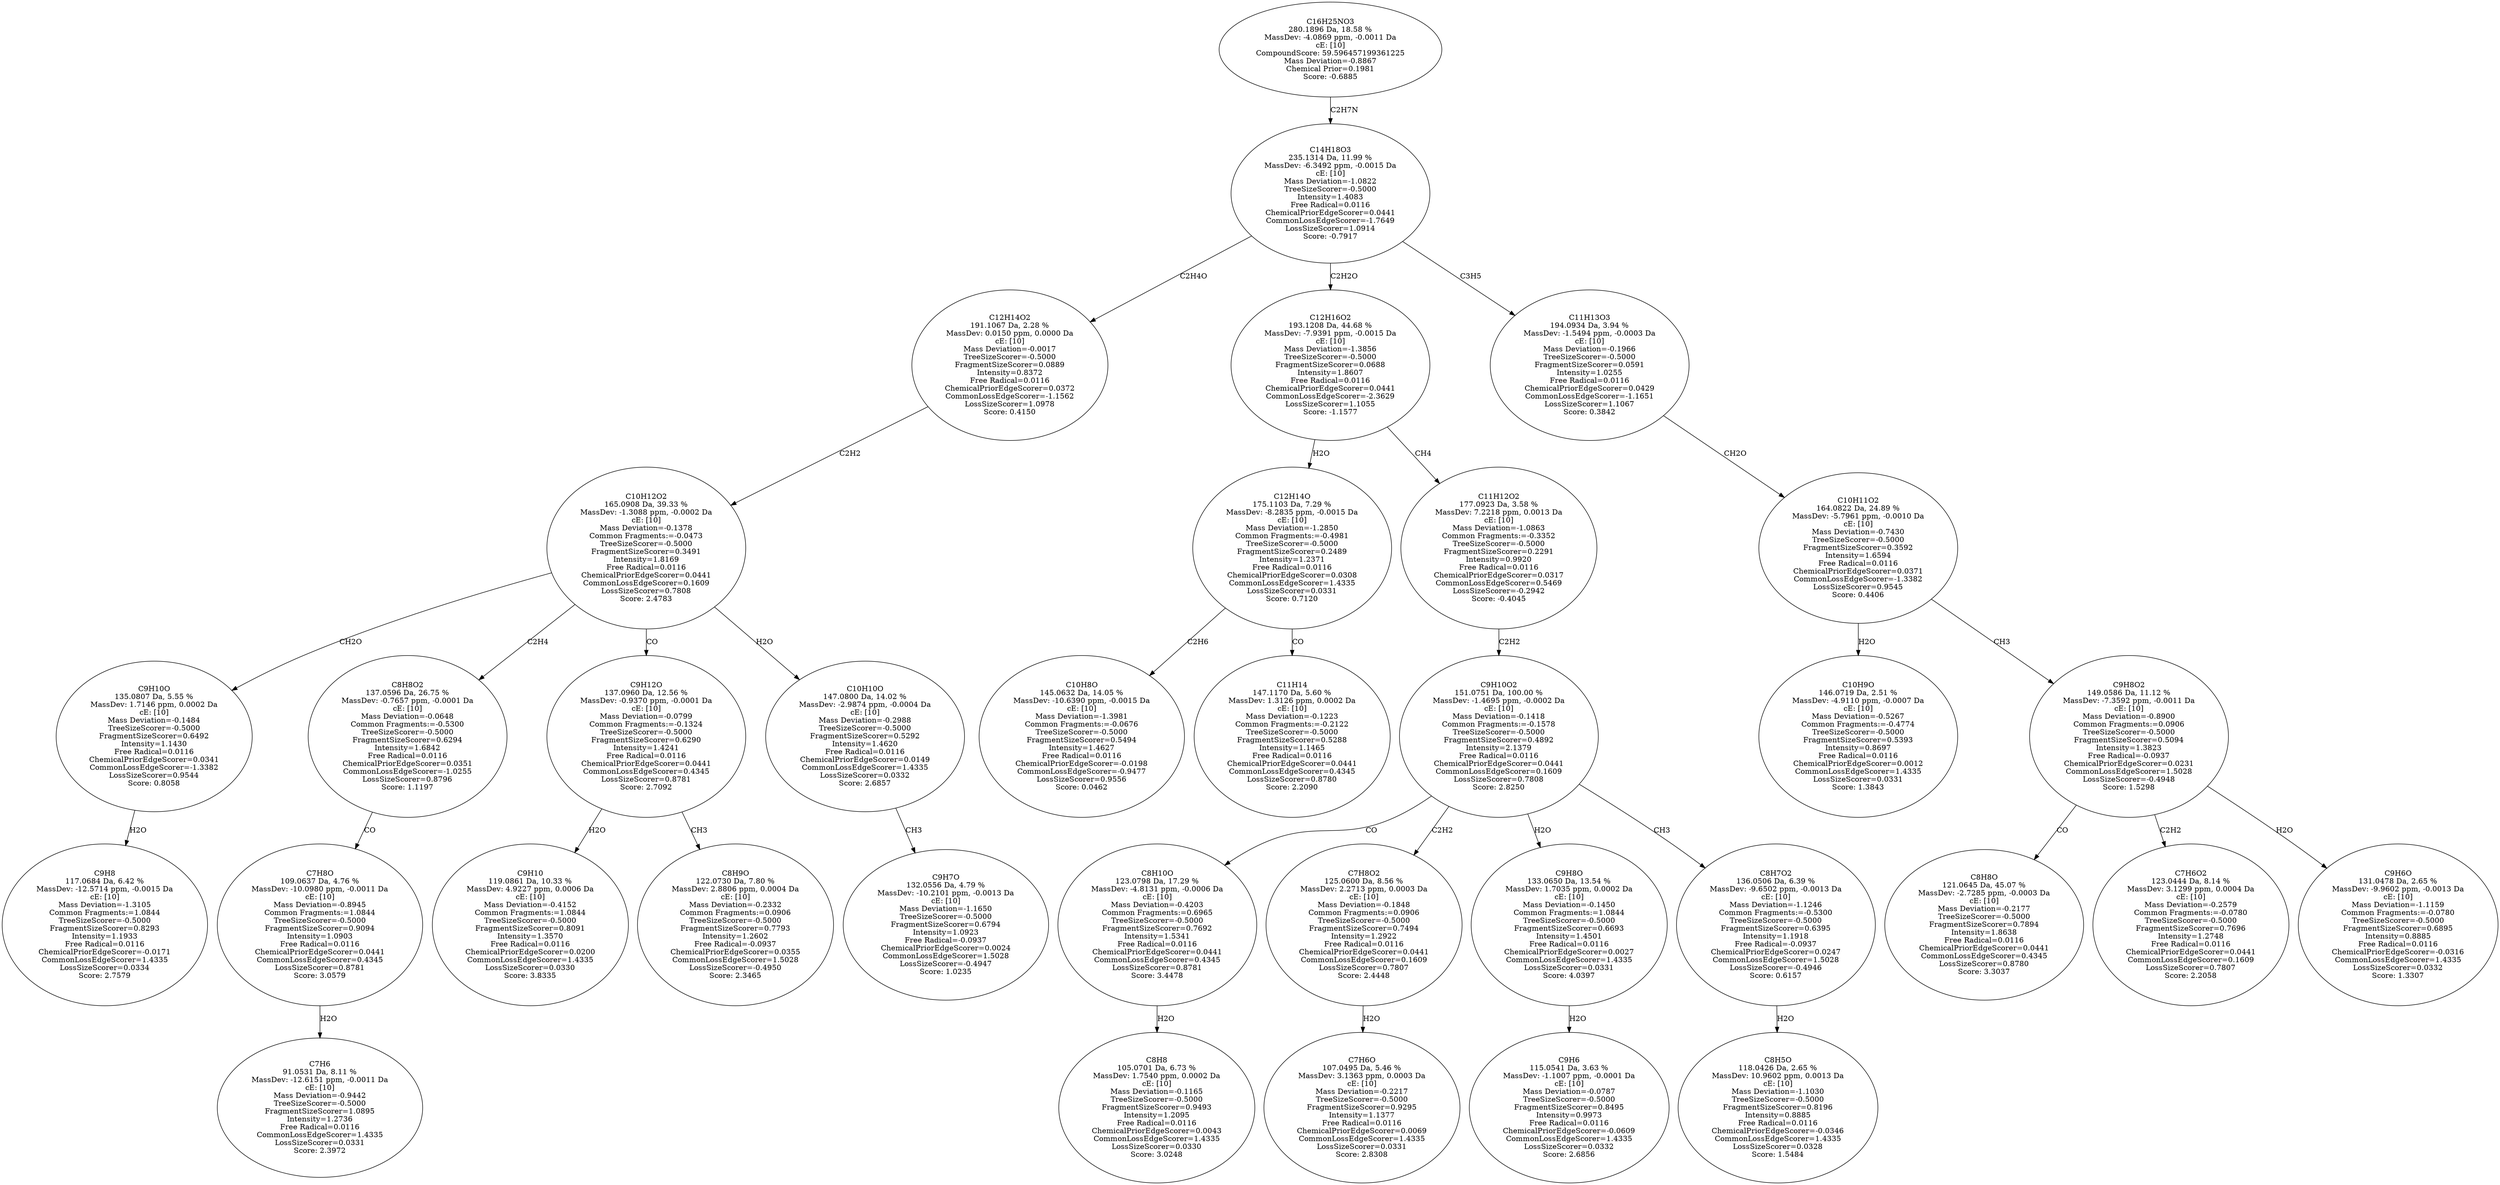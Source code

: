 strict digraph {
v1 [label="C9H8\n117.0684 Da, 6.42 %\nMassDev: -12.5714 ppm, -0.0015 Da\ncE: [10]\nMass Deviation=-1.3105\nCommon Fragments:=1.0844\nTreeSizeScorer=-0.5000\nFragmentSizeScorer=0.8293\nIntensity=1.1933\nFree Radical=0.0116\nChemicalPriorEdgeScorer=-0.0171\nCommonLossEdgeScorer=1.4335\nLossSizeScorer=0.0334\nScore: 2.7579"];
v2 [label="C9H10O\n135.0807 Da, 5.55 %\nMassDev: 1.7146 ppm, 0.0002 Da\ncE: [10]\nMass Deviation=-0.1484\nTreeSizeScorer=-0.5000\nFragmentSizeScorer=0.6492\nIntensity=1.1430\nFree Radical=0.0116\nChemicalPriorEdgeScorer=0.0341\nCommonLossEdgeScorer=-1.3382\nLossSizeScorer=0.9544\nScore: 0.8058"];
v3 [label="C7H6\n91.0531 Da, 8.11 %\nMassDev: -12.6151 ppm, -0.0011 Da\ncE: [10]\nMass Deviation=-0.9442\nTreeSizeScorer=-0.5000\nFragmentSizeScorer=1.0895\nIntensity=1.2736\nFree Radical=0.0116\nCommonLossEdgeScorer=1.4335\nLossSizeScorer=0.0331\nScore: 2.3972"];
v4 [label="C7H8O\n109.0637 Da, 4.76 %\nMassDev: -10.0980 ppm, -0.0011 Da\ncE: [10]\nMass Deviation=-0.8945\nCommon Fragments:=1.0844\nTreeSizeScorer=-0.5000\nFragmentSizeScorer=0.9094\nIntensity=1.0903\nFree Radical=0.0116\nChemicalPriorEdgeScorer=0.0441\nCommonLossEdgeScorer=0.4345\nLossSizeScorer=0.8781\nScore: 3.0579"];
v5 [label="C8H8O2\n137.0596 Da, 26.75 %\nMassDev: -0.7657 ppm, -0.0001 Da\ncE: [10]\nMass Deviation=-0.0648\nCommon Fragments:=-0.5300\nTreeSizeScorer=-0.5000\nFragmentSizeScorer=0.6294\nIntensity=1.6842\nFree Radical=0.0116\nChemicalPriorEdgeScorer=0.0351\nCommonLossEdgeScorer=-1.0255\nLossSizeScorer=0.8796\nScore: 1.1197"];
v6 [label="C9H10\n119.0861 Da, 10.33 %\nMassDev: 4.9227 ppm, 0.0006 Da\ncE: [10]\nMass Deviation=-0.4152\nCommon Fragments:=1.0844\nTreeSizeScorer=-0.5000\nFragmentSizeScorer=0.8091\nIntensity=1.3570\nFree Radical=0.0116\nChemicalPriorEdgeScorer=0.0200\nCommonLossEdgeScorer=1.4335\nLossSizeScorer=0.0330\nScore: 3.8335"];
v7 [label="C8H9O\n122.0730 Da, 7.80 %\nMassDev: 2.8806 ppm, 0.0004 Da\ncE: [10]\nMass Deviation=-0.2332\nCommon Fragments:=0.0906\nTreeSizeScorer=-0.5000\nFragmentSizeScorer=0.7793\nIntensity=1.2602\nFree Radical=-0.0937\nChemicalPriorEdgeScorer=0.0355\nCommonLossEdgeScorer=1.5028\nLossSizeScorer=-0.4950\nScore: 2.3465"];
v8 [label="C9H12O\n137.0960 Da, 12.56 %\nMassDev: -0.9370 ppm, -0.0001 Da\ncE: [10]\nMass Deviation=-0.0799\nCommon Fragments:=-0.1324\nTreeSizeScorer=-0.5000\nFragmentSizeScorer=0.6290\nIntensity=1.4241\nFree Radical=0.0116\nChemicalPriorEdgeScorer=0.0441\nCommonLossEdgeScorer=0.4345\nLossSizeScorer=0.8781\nScore: 2.7092"];
v9 [label="C9H7O\n132.0556 Da, 4.79 %\nMassDev: -10.2101 ppm, -0.0013 Da\ncE: [10]\nMass Deviation=-1.1650\nTreeSizeScorer=-0.5000\nFragmentSizeScorer=0.6794\nIntensity=1.0923\nFree Radical=-0.0937\nChemicalPriorEdgeScorer=0.0024\nCommonLossEdgeScorer=1.5028\nLossSizeScorer=-0.4947\nScore: 1.0235"];
v10 [label="C10H10O\n147.0800 Da, 14.02 %\nMassDev: -2.9874 ppm, -0.0004 Da\ncE: [10]\nMass Deviation=-0.2988\nTreeSizeScorer=-0.5000\nFragmentSizeScorer=0.5292\nIntensity=1.4620\nFree Radical=0.0116\nChemicalPriorEdgeScorer=0.0149\nCommonLossEdgeScorer=1.4335\nLossSizeScorer=0.0332\nScore: 2.6857"];
v11 [label="C10H12O2\n165.0908 Da, 39.33 %\nMassDev: -1.3088 ppm, -0.0002 Da\ncE: [10]\nMass Deviation=-0.1378\nCommon Fragments:=-0.0473\nTreeSizeScorer=-0.5000\nFragmentSizeScorer=0.3491\nIntensity=1.8169\nFree Radical=0.0116\nChemicalPriorEdgeScorer=0.0441\nCommonLossEdgeScorer=0.1609\nLossSizeScorer=0.7808\nScore: 2.4783"];
v12 [label="C12H14O2\n191.1067 Da, 2.28 %\nMassDev: 0.0150 ppm, 0.0000 Da\ncE: [10]\nMass Deviation=-0.0017\nTreeSizeScorer=-0.5000\nFragmentSizeScorer=0.0889\nIntensity=0.8372\nFree Radical=0.0116\nChemicalPriorEdgeScorer=0.0372\nCommonLossEdgeScorer=-1.1562\nLossSizeScorer=1.0978\nScore: 0.4150"];
v13 [label="C10H8O\n145.0632 Da, 14.05 %\nMassDev: -10.6390 ppm, -0.0015 Da\ncE: [10]\nMass Deviation=-1.3981\nCommon Fragments:=-0.0676\nTreeSizeScorer=-0.5000\nFragmentSizeScorer=0.5494\nIntensity=1.4627\nFree Radical=0.0116\nChemicalPriorEdgeScorer=-0.0198\nCommonLossEdgeScorer=-0.9477\nLossSizeScorer=0.9556\nScore: 0.0462"];
v14 [label="C11H14\n147.1170 Da, 5.60 %\nMassDev: 1.3126 ppm, 0.0002 Da\ncE: [10]\nMass Deviation=-0.1223\nCommon Fragments:=-0.2122\nTreeSizeScorer=-0.5000\nFragmentSizeScorer=0.5288\nIntensity=1.1465\nFree Radical=0.0116\nChemicalPriorEdgeScorer=0.0441\nCommonLossEdgeScorer=0.4345\nLossSizeScorer=0.8780\nScore: 2.2090"];
v15 [label="C12H14O\n175.1103 Da, 7.29 %\nMassDev: -8.2835 ppm, -0.0015 Da\ncE: [10]\nMass Deviation=-1.2850\nCommon Fragments:=-0.4981\nTreeSizeScorer=-0.5000\nFragmentSizeScorer=0.2489\nIntensity=1.2371\nFree Radical=0.0116\nChemicalPriorEdgeScorer=0.0308\nCommonLossEdgeScorer=1.4335\nLossSizeScorer=0.0331\nScore: 0.7120"];
v16 [label="C8H8\n105.0701 Da, 6.73 %\nMassDev: 1.7540 ppm, 0.0002 Da\ncE: [10]\nMass Deviation=-0.1165\nTreeSizeScorer=-0.5000\nFragmentSizeScorer=0.9493\nIntensity=1.2095\nFree Radical=0.0116\nChemicalPriorEdgeScorer=0.0043\nCommonLossEdgeScorer=1.4335\nLossSizeScorer=0.0330\nScore: 3.0248"];
v17 [label="C8H10O\n123.0798 Da, 17.29 %\nMassDev: -4.8131 ppm, -0.0006 Da\ncE: [10]\nMass Deviation=-0.4203\nCommon Fragments:=0.6965\nTreeSizeScorer=-0.5000\nFragmentSizeScorer=0.7692\nIntensity=1.5341\nFree Radical=0.0116\nChemicalPriorEdgeScorer=0.0441\nCommonLossEdgeScorer=0.4345\nLossSizeScorer=0.8781\nScore: 3.4478"];
v18 [label="C7H6O\n107.0495 Da, 5.46 %\nMassDev: 3.1363 ppm, 0.0003 Da\ncE: [10]\nMass Deviation=-0.2217\nTreeSizeScorer=-0.5000\nFragmentSizeScorer=0.9295\nIntensity=1.1377\nFree Radical=0.0116\nChemicalPriorEdgeScorer=0.0069\nCommonLossEdgeScorer=1.4335\nLossSizeScorer=0.0331\nScore: 2.8308"];
v19 [label="C7H8O2\n125.0600 Da, 8.56 %\nMassDev: 2.2713 ppm, 0.0003 Da\ncE: [10]\nMass Deviation=-0.1848\nCommon Fragments:=0.0906\nTreeSizeScorer=-0.5000\nFragmentSizeScorer=0.7494\nIntensity=1.2922\nFree Radical=0.0116\nChemicalPriorEdgeScorer=0.0441\nCommonLossEdgeScorer=0.1609\nLossSizeScorer=0.7807\nScore: 2.4448"];
v20 [label="C9H6\n115.0541 Da, 3.63 %\nMassDev: -1.1007 ppm, -0.0001 Da\ncE: [10]\nMass Deviation=-0.0787\nTreeSizeScorer=-0.5000\nFragmentSizeScorer=0.8495\nIntensity=0.9973\nFree Radical=0.0116\nChemicalPriorEdgeScorer=-0.0609\nCommonLossEdgeScorer=1.4335\nLossSizeScorer=0.0332\nScore: 2.6856"];
v21 [label="C9H8O\n133.0650 Da, 13.54 %\nMassDev: 1.7035 ppm, 0.0002 Da\ncE: [10]\nMass Deviation=-0.1450\nCommon Fragments:=1.0844\nTreeSizeScorer=-0.5000\nFragmentSizeScorer=0.6693\nIntensity=1.4501\nFree Radical=0.0116\nChemicalPriorEdgeScorer=0.0027\nCommonLossEdgeScorer=1.4335\nLossSizeScorer=0.0331\nScore: 4.0397"];
v22 [label="C8H5O\n118.0426 Da, 2.65 %\nMassDev: 10.9602 ppm, 0.0013 Da\ncE: [10]\nMass Deviation=-1.1030\nTreeSizeScorer=-0.5000\nFragmentSizeScorer=0.8196\nIntensity=0.8885\nFree Radical=0.0116\nChemicalPriorEdgeScorer=-0.0346\nCommonLossEdgeScorer=1.4335\nLossSizeScorer=0.0328\nScore: 1.5484"];
v23 [label="C8H7O2\n136.0506 Da, 6.39 %\nMassDev: -9.6502 ppm, -0.0013 Da\ncE: [10]\nMass Deviation=-1.1246\nCommon Fragments:=-0.5300\nTreeSizeScorer=-0.5000\nFragmentSizeScorer=0.6395\nIntensity=1.1918\nFree Radical=-0.0937\nChemicalPriorEdgeScorer=0.0247\nCommonLossEdgeScorer=1.5028\nLossSizeScorer=-0.4946\nScore: 0.6157"];
v24 [label="C9H10O2\n151.0751 Da, 100.00 %\nMassDev: -1.4695 ppm, -0.0002 Da\ncE: [10]\nMass Deviation=-0.1418\nCommon Fragments:=-0.1578\nTreeSizeScorer=-0.5000\nFragmentSizeScorer=0.4892\nIntensity=2.1379\nFree Radical=0.0116\nChemicalPriorEdgeScorer=0.0441\nCommonLossEdgeScorer=0.1609\nLossSizeScorer=0.7808\nScore: 2.8250"];
v25 [label="C11H12O2\n177.0923 Da, 3.58 %\nMassDev: 7.2218 ppm, 0.0013 Da\ncE: [10]\nMass Deviation=-1.0863\nCommon Fragments:=-0.3352\nTreeSizeScorer=-0.5000\nFragmentSizeScorer=0.2291\nIntensity=0.9920\nFree Radical=0.0116\nChemicalPriorEdgeScorer=0.0317\nCommonLossEdgeScorer=0.5469\nLossSizeScorer=-0.2942\nScore: -0.4045"];
v26 [label="C12H16O2\n193.1208 Da, 44.68 %\nMassDev: -7.9391 ppm, -0.0015 Da\ncE: [10]\nMass Deviation=-1.3856\nTreeSizeScorer=-0.5000\nFragmentSizeScorer=0.0688\nIntensity=1.8607\nFree Radical=0.0116\nChemicalPriorEdgeScorer=0.0441\nCommonLossEdgeScorer=-2.3629\nLossSizeScorer=1.1055\nScore: -1.1577"];
v27 [label="C10H9O\n146.0719 Da, 2.51 %\nMassDev: -4.9110 ppm, -0.0007 Da\ncE: [10]\nMass Deviation=-0.5267\nCommon Fragments:=-0.4774\nTreeSizeScorer=-0.5000\nFragmentSizeScorer=0.5393\nIntensity=0.8697\nFree Radical=0.0116\nChemicalPriorEdgeScorer=0.0012\nCommonLossEdgeScorer=1.4335\nLossSizeScorer=0.0331\nScore: 1.3843"];
v28 [label="C8H8O\n121.0645 Da, 45.07 %\nMassDev: -2.7285 ppm, -0.0003 Da\ncE: [10]\nMass Deviation=-0.2177\nTreeSizeScorer=-0.5000\nFragmentSizeScorer=0.7894\nIntensity=1.8638\nFree Radical=0.0116\nChemicalPriorEdgeScorer=0.0441\nCommonLossEdgeScorer=0.4345\nLossSizeScorer=0.8780\nScore: 3.3037"];
v29 [label="C7H6O2\n123.0444 Da, 8.14 %\nMassDev: 3.1299 ppm, 0.0004 Da\ncE: [10]\nMass Deviation=-0.2579\nCommon Fragments:=-0.0780\nTreeSizeScorer=-0.5000\nFragmentSizeScorer=0.7696\nIntensity=1.2748\nFree Radical=0.0116\nChemicalPriorEdgeScorer=0.0441\nCommonLossEdgeScorer=0.1609\nLossSizeScorer=0.7807\nScore: 2.2058"];
v30 [label="C9H6O\n131.0478 Da, 2.65 %\nMassDev: -9.9602 ppm, -0.0013 Da\ncE: [10]\nMass Deviation=-1.1159\nCommon Fragments:=-0.0780\nTreeSizeScorer=-0.5000\nFragmentSizeScorer=0.6895\nIntensity=0.8885\nFree Radical=0.0116\nChemicalPriorEdgeScorer=-0.0316\nCommonLossEdgeScorer=1.4335\nLossSizeScorer=0.0332\nScore: 1.3307"];
v31 [label="C9H8O2\n149.0586 Da, 11.12 %\nMassDev: -7.3592 ppm, -0.0011 Da\ncE: [10]\nMass Deviation=-0.8900\nCommon Fragments:=0.0906\nTreeSizeScorer=-0.5000\nFragmentSizeScorer=0.5094\nIntensity=1.3823\nFree Radical=-0.0937\nChemicalPriorEdgeScorer=0.0231\nCommonLossEdgeScorer=1.5028\nLossSizeScorer=-0.4948\nScore: 1.5298"];
v32 [label="C10H11O2\n164.0822 Da, 24.89 %\nMassDev: -5.7961 ppm, -0.0010 Da\ncE: [10]\nMass Deviation=-0.7430\nTreeSizeScorer=-0.5000\nFragmentSizeScorer=0.3592\nIntensity=1.6594\nFree Radical=0.0116\nChemicalPriorEdgeScorer=0.0371\nCommonLossEdgeScorer=-1.3382\nLossSizeScorer=0.9545\nScore: 0.4406"];
v33 [label="C11H13O3\n194.0934 Da, 3.94 %\nMassDev: -1.5494 ppm, -0.0003 Da\ncE: [10]\nMass Deviation=-0.1966\nTreeSizeScorer=-0.5000\nFragmentSizeScorer=0.0591\nIntensity=1.0255\nFree Radical=0.0116\nChemicalPriorEdgeScorer=0.0429\nCommonLossEdgeScorer=-1.1651\nLossSizeScorer=1.1067\nScore: 0.3842"];
v34 [label="C14H18O3\n235.1314 Da, 11.99 %\nMassDev: -6.3492 ppm, -0.0015 Da\ncE: [10]\nMass Deviation=-1.0822\nTreeSizeScorer=-0.5000\nIntensity=1.4083\nFree Radical=0.0116\nChemicalPriorEdgeScorer=0.0441\nCommonLossEdgeScorer=-1.7649\nLossSizeScorer=1.0914\nScore: -0.7917"];
v35 [label="C16H25NO3\n280.1896 Da, 18.58 %\nMassDev: -4.0869 ppm, -0.0011 Da\ncE: [10]\nCompoundScore: 59.596457199361225\nMass Deviation=-0.8867\nChemical Prior=0.1981\nScore: -0.6885"];
v2 -> v1 [label="H2O"];
v11 -> v2 [label="CH2O"];
v4 -> v3 [label="H2O"];
v5 -> v4 [label="CO"];
v11 -> v5 [label="C2H4"];
v8 -> v6 [label="H2O"];
v8 -> v7 [label="CH3"];
v11 -> v8 [label="CO"];
v10 -> v9 [label="CH3"];
v11 -> v10 [label="H2O"];
v12 -> v11 [label="C2H2"];
v34 -> v12 [label="C2H4O"];
v15 -> v13 [label="C2H6"];
v15 -> v14 [label="CO"];
v26 -> v15 [label="H2O"];
v17 -> v16 [label="H2O"];
v24 -> v17 [label="CO"];
v19 -> v18 [label="H2O"];
v24 -> v19 [label="C2H2"];
v21 -> v20 [label="H2O"];
v24 -> v21 [label="H2O"];
v23 -> v22 [label="H2O"];
v24 -> v23 [label="CH3"];
v25 -> v24 [label="C2H2"];
v26 -> v25 [label="CH4"];
v34 -> v26 [label="C2H2O"];
v32 -> v27 [label="H2O"];
v31 -> v28 [label="CO"];
v31 -> v29 [label="C2H2"];
v31 -> v30 [label="H2O"];
v32 -> v31 [label="CH3"];
v33 -> v32 [label="CH2O"];
v34 -> v33 [label="C3H5"];
v35 -> v34 [label="C2H7N"];
}